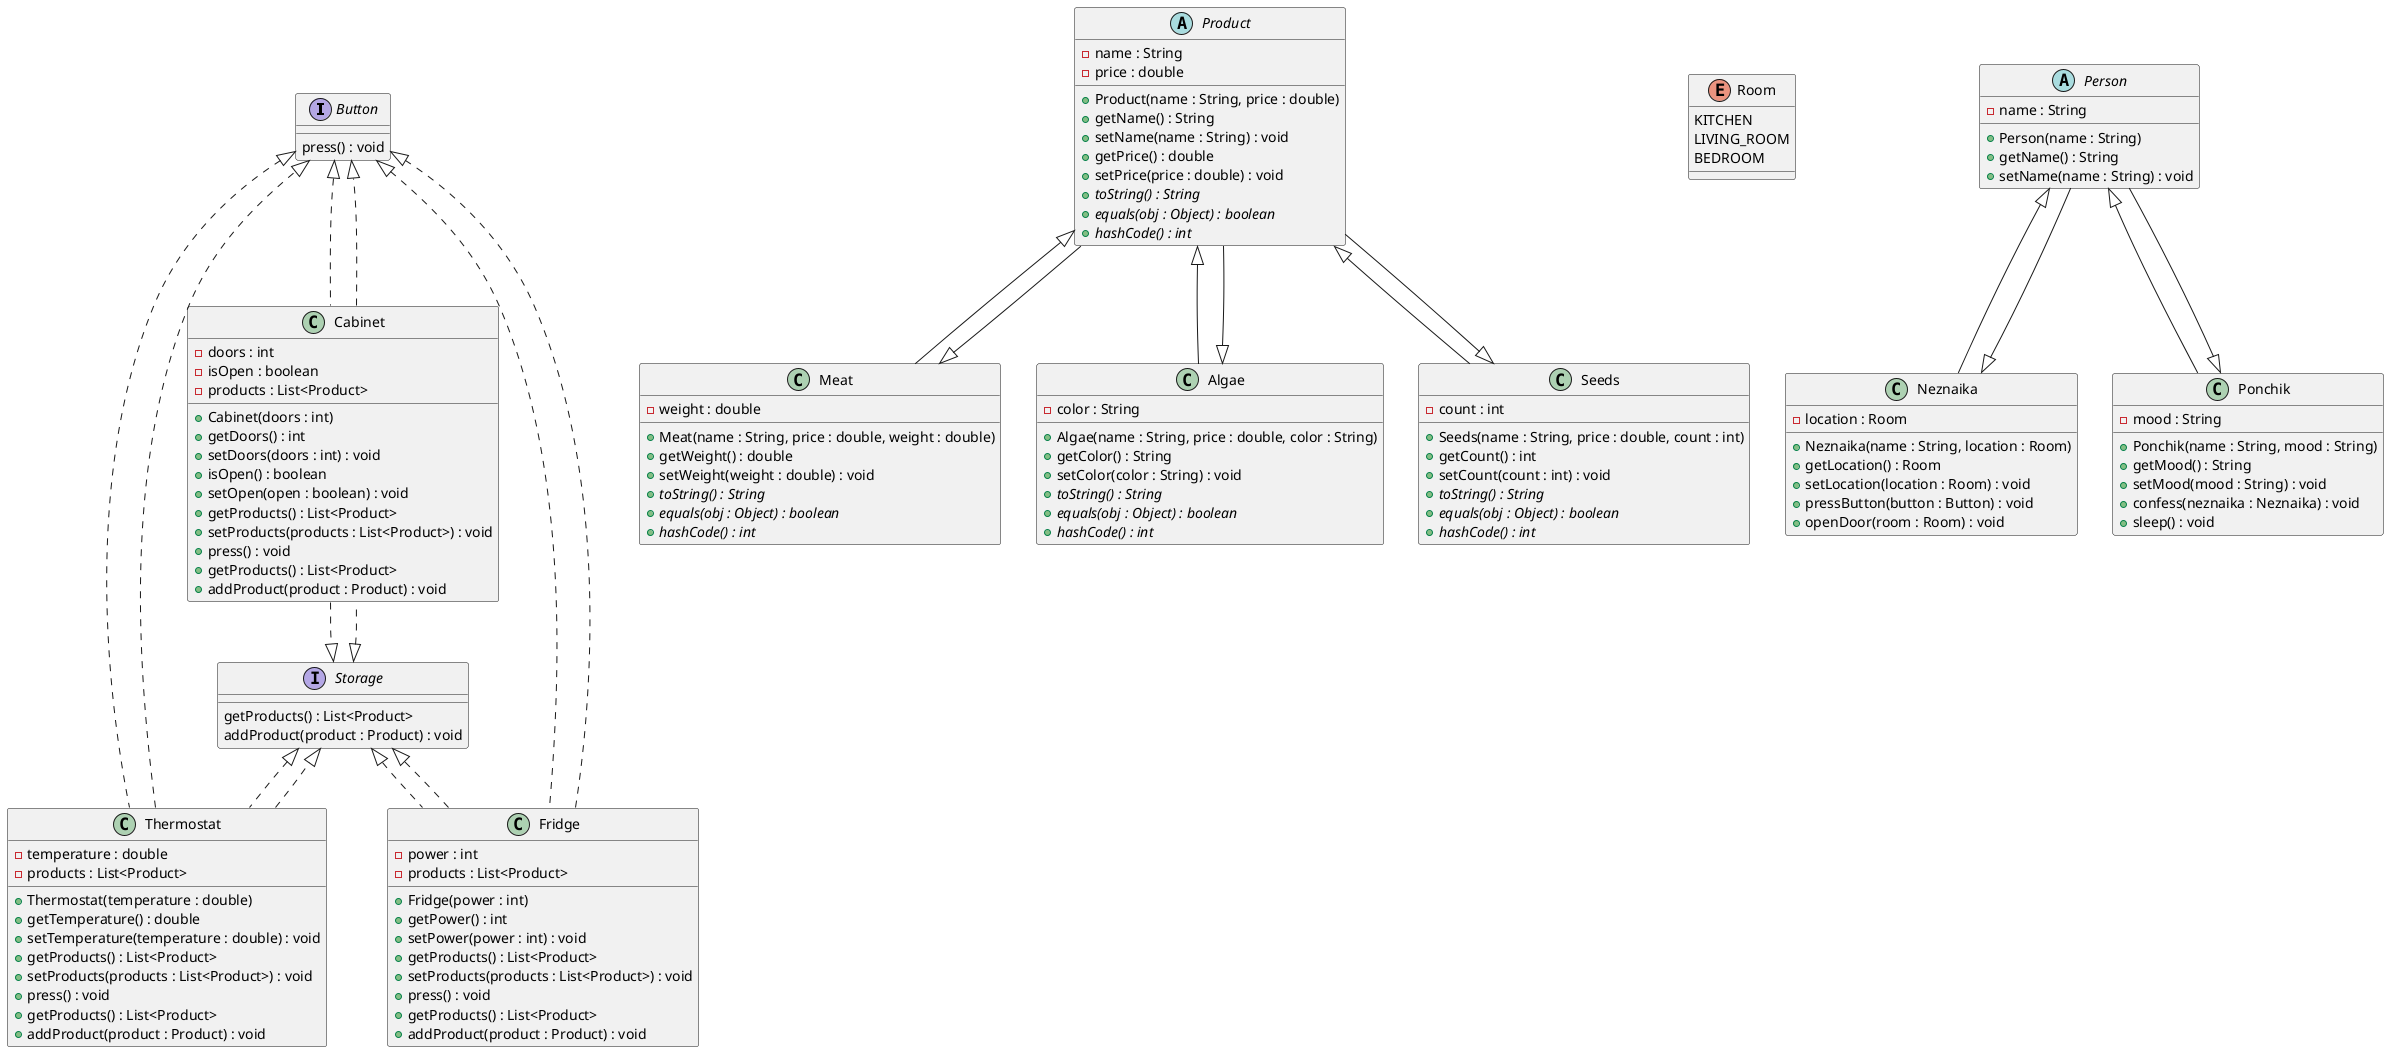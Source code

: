 @startuml
interface Button {
  press() : void
}

interface Storage {
  getProducts() : List<Product>
  addProduct(product : Product) : void
}

abstract class Product {
  -name : String
  -price : double
  +Product(name : String, price : double)
  +getName() : String
  +setName(name : String) : void
  +getPrice() : double
  +setPrice(price : double) : void
  +toString() : String {abstract}
  +equals(obj : Object) : boolean {abstract}
  +hashCode() : int {abstract}
}

class Cabinet implements Button, Storage {
  -doors : int
  -isOpen : boolean
  -products : List<Product>
  +Cabinet(doors : int)
  +getDoors() : int
  +setDoors(doors : int) : void
  +isOpen() : boolean
  +setOpen(open : boolean) : void
  +getProducts() : List<Product>
  +setProducts(products : List<Product>) : void
  +press() : void
  +getProducts() : List<Product>
  +addProduct(product : Product) : void
}

class Thermostat implements Button, Storage {
  -temperature : double
  -products : List<Product>
  +Thermostat(temperature : double)
  +getTemperature() : double
  +setTemperature(temperature : double) : void
  +getProducts() : List<Product>
  +setProducts(products : List<Product>) : void
  +press() : void
  +getProducts() : List<Product>
  +addProduct(product : Product) : void
}

class Fridge implements Button, Storage {
  -power : int
  -products : List<Product>
  +Fridge(power : int)
  +getPower() : int
  +setPower(power : int) : void
  +getProducts() : List<Product>
  +setProducts(products : List<Product>) : void
  +press() : void
  +getProducts() : List<Product>
  +addProduct(product : Product) : void
}

class Meat extends Product {
  -weight : double
  +Meat(name : String, price : double, weight : double)
  +getWeight() : double
  +setWeight(weight : double) : void
  +toString() : String {abstract}
  +equals(obj : Object) : boolean {abstract}
  +hashCode() : int {abstract}
}

class Algae extends Product {
  -color : String
  +Algae(name : String, price : double, color : String)
  +getColor() : String
  +setColor(color : String) : void
  +toString() : String {abstract}
  +equals(obj : Object) : boolean {abstract}
  +hashCode() : int {abstract}
}

class Seeds extends Product {
  -count : int
  +Seeds(name : String, price : double, count : int)
  +getCount() : int
  +setCount(count : int) : void
  +toString() : String {abstract}
  +equals(obj : Object) : boolean {abstract}
  +hashCode() : int {abstract}
}

enum Room {
  KITCHEN
  LIVING_ROOM
  BEDROOM
}

abstract class Person {
  -name : String
  +Person(name : String)
  +getName() : String
  +setName(name : String) : void
}

class Neznaika extends Person {
  -location : Room
  +Neznaika(name : String, location : Room)
  +getLocation() : Room
  +setLocation(location : Room) : void
  +pressButton(button : Button) : void
  +openDoor(room : Room) : void
}

class Ponchik extends Person {
  -mood : String
  +Ponchik(name : String, mood : String)
  +getMood() : String
  +setMood(mood : String) : void
  +confess(neznaika : Neznaika) : void
  +sleep() : void
}

Cabinet ..|> Button
Cabinet ..|> Storage
Thermostat ..|> Button
Thermostat ..|> Storage
Fridge ..|> Button
Fridge ..|> Storage
Meat <|-- Product
Algae <|-- Product
Seeds <|-- Product
Neznaika <|-- Person
Ponchik <|-- Person
@enduml